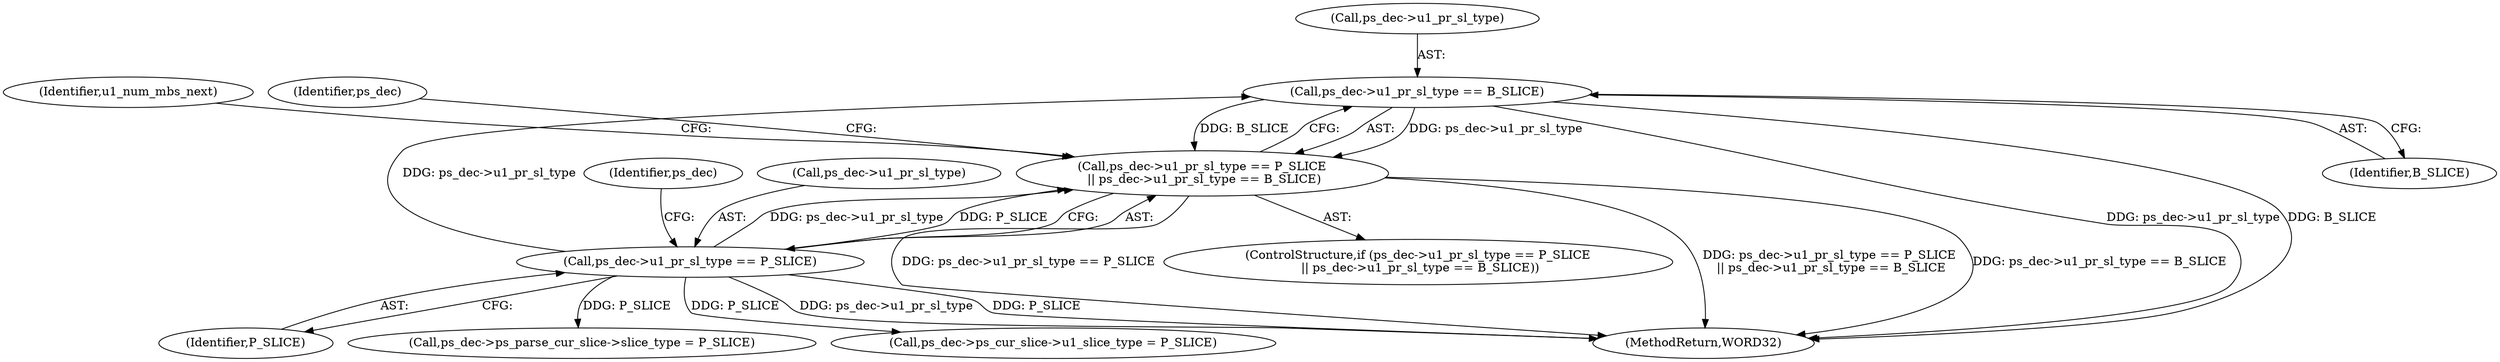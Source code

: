 digraph "0_Android_a78887bcffbc2995cf9ed72e0697acf560875e9e_1@pointer" {
"1000606" [label="(Call,ps_dec->u1_pr_sl_type == B_SLICE)"];
"1000601" [label="(Call,ps_dec->u1_pr_sl_type == P_SLICE)"];
"1000600" [label="(Call,ps_dec->u1_pr_sl_type == P_SLICE\n || ps_dec->u1_pr_sl_type == B_SLICE)"];
"1000600" [label="(Call,ps_dec->u1_pr_sl_type == P_SLICE\n || ps_dec->u1_pr_sl_type == B_SLICE)"];
"1000608" [label="(Identifier,ps_dec)"];
"1000624" [label="(Identifier,u1_num_mbs_next)"];
"1000599" [label="(ControlStructure,if (ps_dec->u1_pr_sl_type == P_SLICE\n || ps_dec->u1_pr_sl_type == B_SLICE))"];
"1000605" [label="(Identifier,P_SLICE)"];
"1000927" [label="(Call,ps_dec->ps_parse_cur_slice->slice_type = P_SLICE)"];
"1000601" [label="(Call,ps_dec->u1_pr_sl_type == P_SLICE)"];
"1000607" [label="(Call,ps_dec->u1_pr_sl_type)"];
"1000606" [label="(Call,ps_dec->u1_pr_sl_type == B_SLICE)"];
"1000613" [label="(Identifier,ps_dec)"];
"1001350" [label="(MethodReturn,WORD32)"];
"1000602" [label="(Call,ps_dec->u1_pr_sl_type)"];
"1000920" [label="(Call,ps_dec->ps_cur_slice->u1_slice_type = P_SLICE)"];
"1000610" [label="(Identifier,B_SLICE)"];
"1000606" -> "1000600"  [label="AST: "];
"1000606" -> "1000610"  [label="CFG: "];
"1000607" -> "1000606"  [label="AST: "];
"1000610" -> "1000606"  [label="AST: "];
"1000600" -> "1000606"  [label="CFG: "];
"1000606" -> "1001350"  [label="DDG: ps_dec->u1_pr_sl_type"];
"1000606" -> "1001350"  [label="DDG: B_SLICE"];
"1000606" -> "1000600"  [label="DDG: ps_dec->u1_pr_sl_type"];
"1000606" -> "1000600"  [label="DDG: B_SLICE"];
"1000601" -> "1000606"  [label="DDG: ps_dec->u1_pr_sl_type"];
"1000601" -> "1000600"  [label="AST: "];
"1000601" -> "1000605"  [label="CFG: "];
"1000602" -> "1000601"  [label="AST: "];
"1000605" -> "1000601"  [label="AST: "];
"1000608" -> "1000601"  [label="CFG: "];
"1000600" -> "1000601"  [label="CFG: "];
"1000601" -> "1001350"  [label="DDG: ps_dec->u1_pr_sl_type"];
"1000601" -> "1001350"  [label="DDG: P_SLICE"];
"1000601" -> "1000600"  [label="DDG: ps_dec->u1_pr_sl_type"];
"1000601" -> "1000600"  [label="DDG: P_SLICE"];
"1000601" -> "1000920"  [label="DDG: P_SLICE"];
"1000601" -> "1000927"  [label="DDG: P_SLICE"];
"1000600" -> "1000599"  [label="AST: "];
"1000613" -> "1000600"  [label="CFG: "];
"1000624" -> "1000600"  [label="CFG: "];
"1000600" -> "1001350"  [label="DDG: ps_dec->u1_pr_sl_type == P_SLICE\n || ps_dec->u1_pr_sl_type == B_SLICE"];
"1000600" -> "1001350"  [label="DDG: ps_dec->u1_pr_sl_type == B_SLICE"];
"1000600" -> "1001350"  [label="DDG: ps_dec->u1_pr_sl_type == P_SLICE"];
}
